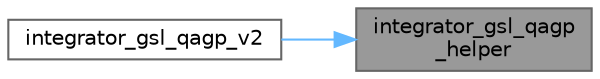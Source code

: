 digraph "integrator_gsl_qagp_helper"
{
 // INTERACTIVE_SVG=YES
 // LATEX_PDF_SIZE
  bgcolor="transparent";
  edge [fontname=Helvetica,fontsize=10,labelfontname=Helvetica,labelfontsize=10];
  node [fontname=Helvetica,fontsize=10,shape=box,height=0.2,width=0.4];
  rankdir="RL";
  Node1 [id="Node000001",label="integrator_gsl_qagp\l_helper",height=0.2,width=0.4,color="gray40", fillcolor="grey60", style="filled", fontcolor="black",tooltip=" "];
  Node1 -> Node2 [id="edge1_Node000001_Node000002",dir="back",color="steelblue1",style="solid",tooltip=" "];
  Node2 [id="Node000002",label="integrator_gsl_qagp_v2",height=0.2,width=0.4,color="grey40", fillcolor="white", style="filled",URL="$dd/d1f/integrator_8hpp.html#a876ad873e6c0706ca3bbc4aff9b59a0b",tooltip=" "];
}
